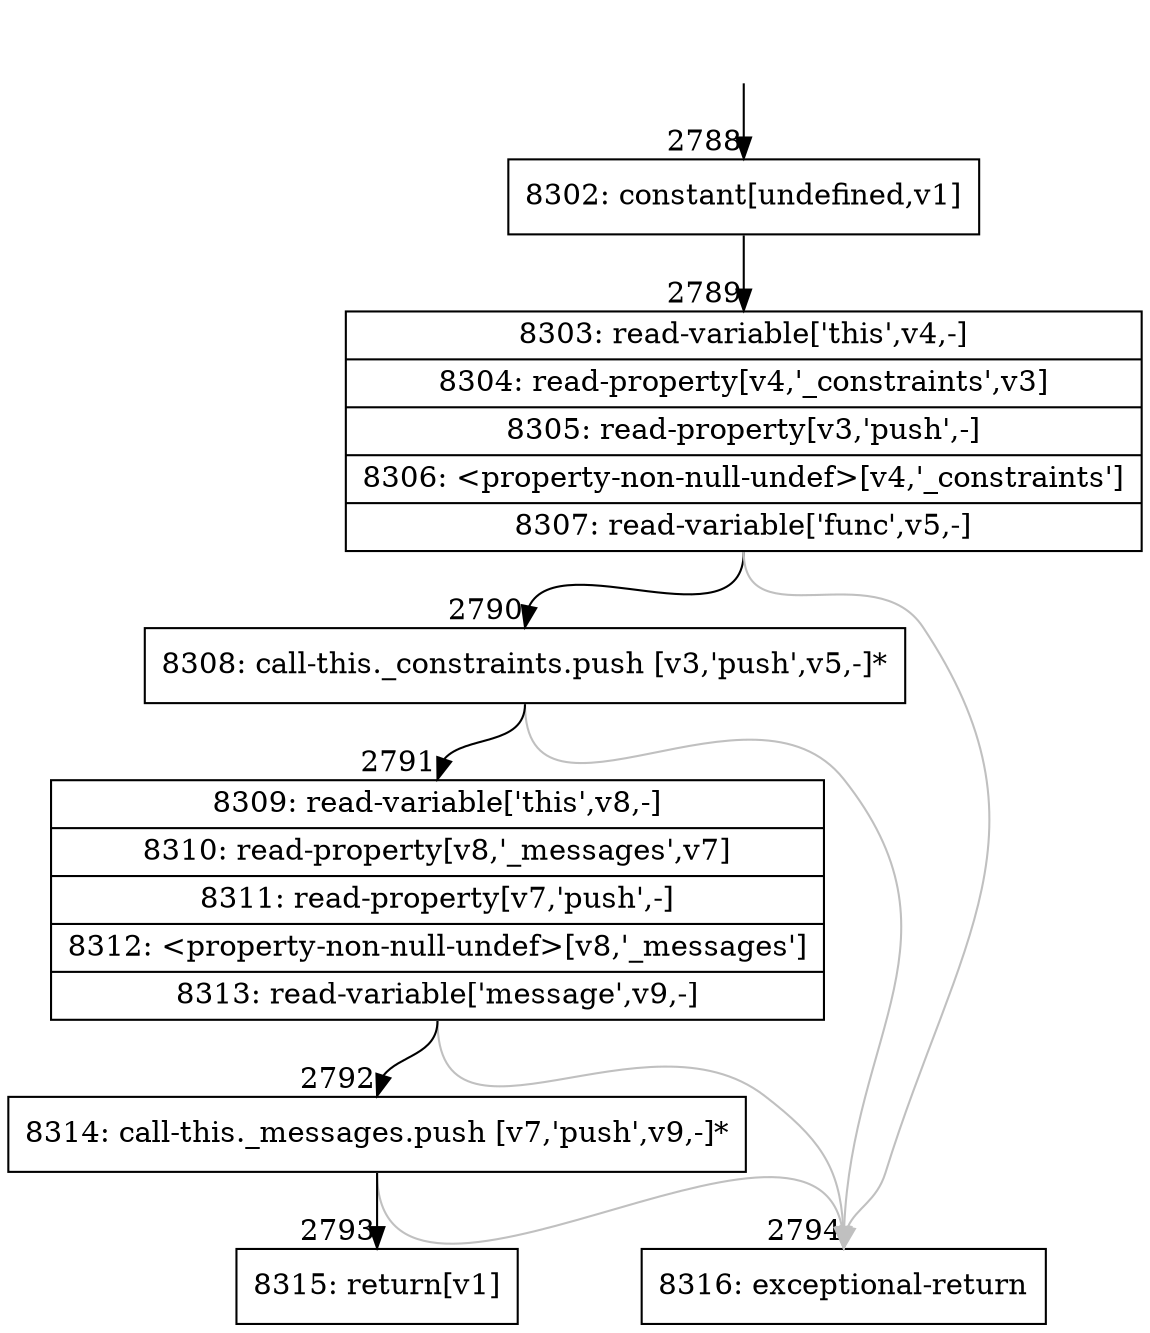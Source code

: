 digraph {
rankdir="TD"
BB_entry304[shape=none,label=""];
BB_entry304 -> BB2788 [tailport=s, headport=n, headlabel="    2788"]
BB2788 [shape=record label="{8302: constant[undefined,v1]}" ] 
BB2788 -> BB2789 [tailport=s, headport=n, headlabel="      2789"]
BB2789 [shape=record label="{8303: read-variable['this',v4,-]|8304: read-property[v4,'_constraints',v3]|8305: read-property[v3,'push',-]|8306: \<property-non-null-undef\>[v4,'_constraints']|8307: read-variable['func',v5,-]}" ] 
BB2789 -> BB2790 [tailport=s, headport=n, headlabel="      2790"]
BB2789 -> BB2794 [tailport=s, headport=n, color=gray, headlabel="      2794"]
BB2790 [shape=record label="{8308: call-this._constraints.push [v3,'push',v5,-]*}" ] 
BB2790 -> BB2791 [tailport=s, headport=n, headlabel="      2791"]
BB2790 -> BB2794 [tailport=s, headport=n, color=gray]
BB2791 [shape=record label="{8309: read-variable['this',v8,-]|8310: read-property[v8,'_messages',v7]|8311: read-property[v7,'push',-]|8312: \<property-non-null-undef\>[v8,'_messages']|8313: read-variable['message',v9,-]}" ] 
BB2791 -> BB2792 [tailport=s, headport=n, headlabel="      2792"]
BB2791 -> BB2794 [tailport=s, headport=n, color=gray]
BB2792 [shape=record label="{8314: call-this._messages.push [v7,'push',v9,-]*}" ] 
BB2792 -> BB2793 [tailport=s, headport=n, headlabel="      2793"]
BB2792 -> BB2794 [tailport=s, headport=n, color=gray]
BB2793 [shape=record label="{8315: return[v1]}" ] 
BB2794 [shape=record label="{8316: exceptional-return}" ] 
//#$~ 3228
}
